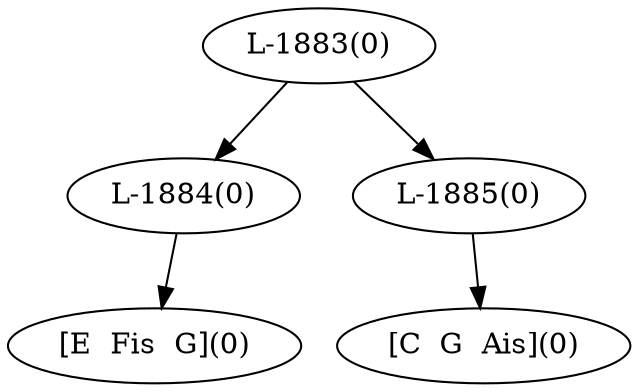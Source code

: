 digraph sample{
"L-1884(0)"->"[E  Fis  G](0)"
"L-1885(0)"->"[C  G  Ais](0)"
"L-1883(0)"->"L-1884(0)"
"L-1883(0)"->"L-1885(0)"
{rank = min; "L-1883(0)"}
{rank = same; "L-1884(0)"; "L-1885(0)";}
{rank = max; "[C  G  Ais](0)"; "[E  Fis  G](0)";}
}